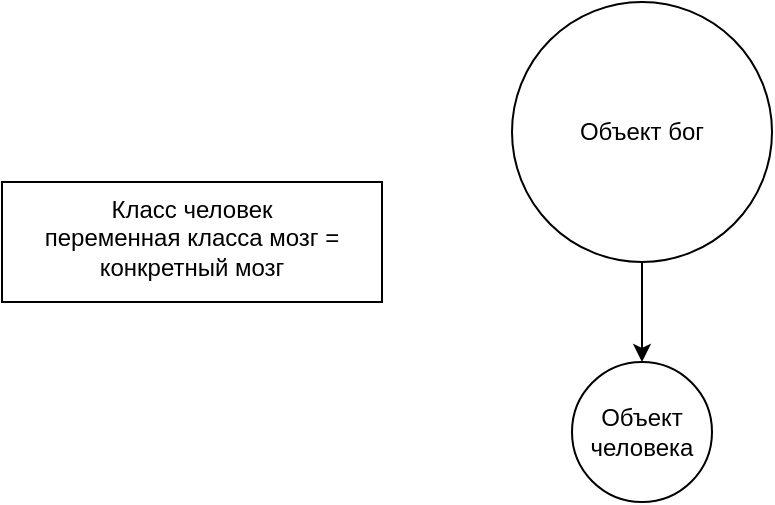 <mxfile>
    <diagram id="YpgKbk5o1qKsUquKoTqE" name="Page-1">
        <mxGraphModel dx="18" dy="221" grid="1" gridSize="10" guides="1" tooltips="1" connect="1" arrows="1" fold="1" page="0" pageScale="1" pageWidth="827" pageHeight="1169" background="none" math="0" shadow="0">
            <root>
                <mxCell id="0"/>
                <mxCell id="1" parent="0"/>
                <mxCell id="2" value="Класс человек&lt;br&gt;переменная класса мозг = конкретный мозг" style="rounded=0;whiteSpace=wrap;html=1;verticalAlign=top;" vertex="1" parent="1">
                    <mxGeometry x="680" y="160" width="190" height="60" as="geometry"/>
                </mxCell>
                <mxCell id="8" style="edgeStyle=none;html=1;" edge="1" parent="1" source="3" target="4">
                    <mxGeometry relative="1" as="geometry"/>
                </mxCell>
                <mxCell id="3" value="Объект бог" style="ellipse;whiteSpace=wrap;html=1;aspect=fixed;" vertex="1" parent="1">
                    <mxGeometry x="935" y="70" width="130" height="130" as="geometry"/>
                </mxCell>
                <mxCell id="4" value="Объект человека" style="ellipse;whiteSpace=wrap;html=1;aspect=fixed;" vertex="1" parent="1">
                    <mxGeometry x="965" y="250" width="70" height="70" as="geometry"/>
                </mxCell>
            </root>
        </mxGraphModel>
    </diagram>
</mxfile>